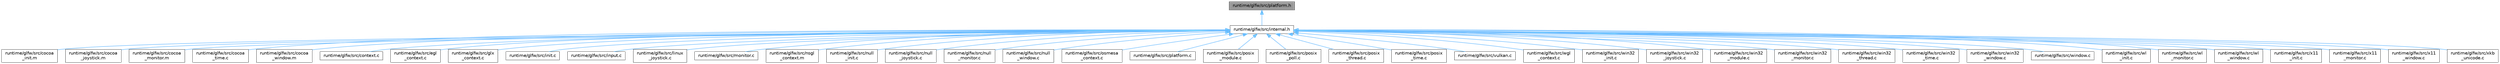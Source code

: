 digraph "runtime/glfw/src/platform.h"
{
 // LATEX_PDF_SIZE
  bgcolor="transparent";
  edge [fontname=Helvetica,fontsize=10,labelfontname=Helvetica,labelfontsize=10];
  node [fontname=Helvetica,fontsize=10,shape=box,height=0.2,width=0.4];
  Node1 [id="Node000001",label="runtime/glfw/src/platform.h",height=0.2,width=0.4,color="gray40", fillcolor="grey60", style="filled", fontcolor="black",tooltip=" "];
  Node1 -> Node2 [id="edge1_Node000001_Node000002",dir="back",color="steelblue1",style="solid",tooltip=" "];
  Node2 [id="Node000002",label="runtime/glfw/src/internal.h",height=0.2,width=0.4,color="grey40", fillcolor="white", style="filled",URL="$glfw_2src_2internal_8h.html",tooltip=" "];
  Node2 -> Node3 [id="edge2_Node000002_Node000003",dir="back",color="steelblue1",style="solid",tooltip=" "];
  Node3 [id="Node000003",label="runtime/glfw/src/cocoa\l_init.m",height=0.2,width=0.4,color="grey40", fillcolor="white", style="filled",URL="$cocoa__init_8m.html",tooltip=" "];
  Node2 -> Node4 [id="edge3_Node000002_Node000004",dir="back",color="steelblue1",style="solid",tooltip=" "];
  Node4 [id="Node000004",label="runtime/glfw/src/cocoa\l_joystick.m",height=0.2,width=0.4,color="grey40", fillcolor="white", style="filled",URL="$cocoa__joystick_8m.html",tooltip=" "];
  Node2 -> Node5 [id="edge4_Node000002_Node000005",dir="back",color="steelblue1",style="solid",tooltip=" "];
  Node5 [id="Node000005",label="runtime/glfw/src/cocoa\l_monitor.m",height=0.2,width=0.4,color="grey40", fillcolor="white", style="filled",URL="$cocoa__monitor_8m.html",tooltip=" "];
  Node2 -> Node6 [id="edge5_Node000002_Node000006",dir="back",color="steelblue1",style="solid",tooltip=" "];
  Node6 [id="Node000006",label="runtime/glfw/src/cocoa\l_time.c",height=0.2,width=0.4,color="grey40", fillcolor="white", style="filled",URL="$cocoa__time_8c.html",tooltip=" "];
  Node2 -> Node7 [id="edge6_Node000002_Node000007",dir="back",color="steelblue1",style="solid",tooltip=" "];
  Node7 [id="Node000007",label="runtime/glfw/src/cocoa\l_window.m",height=0.2,width=0.4,color="grey40", fillcolor="white", style="filled",URL="$cocoa__window_8m.html",tooltip=" "];
  Node2 -> Node8 [id="edge7_Node000002_Node000008",dir="back",color="steelblue1",style="solid",tooltip=" "];
  Node8 [id="Node000008",label="runtime/glfw/src/context.c",height=0.2,width=0.4,color="grey40", fillcolor="white", style="filled",URL="$context_8c.html",tooltip=" "];
  Node2 -> Node9 [id="edge8_Node000002_Node000009",dir="back",color="steelblue1",style="solid",tooltip=" "];
  Node9 [id="Node000009",label="runtime/glfw/src/egl\l_context.c",height=0.2,width=0.4,color="grey40", fillcolor="white", style="filled",URL="$egl__context_8c.html",tooltip=" "];
  Node2 -> Node10 [id="edge9_Node000002_Node000010",dir="back",color="steelblue1",style="solid",tooltip=" "];
  Node10 [id="Node000010",label="runtime/glfw/src/glx\l_context.c",height=0.2,width=0.4,color="grey40", fillcolor="white", style="filled",URL="$glx__context_8c.html",tooltip=" "];
  Node2 -> Node11 [id="edge10_Node000002_Node000011",dir="back",color="steelblue1",style="solid",tooltip=" "];
  Node11 [id="Node000011",label="runtime/glfw/src/init.c",height=0.2,width=0.4,color="grey40", fillcolor="white", style="filled",URL="$glfw_2src_2init_8c.html",tooltip=" "];
  Node2 -> Node12 [id="edge11_Node000002_Node000012",dir="back",color="steelblue1",style="solid",tooltip=" "];
  Node12 [id="Node000012",label="runtime/glfw/src/input.c",height=0.2,width=0.4,color="grey40", fillcolor="white", style="filled",URL="$input_8c.html",tooltip=" "];
  Node2 -> Node13 [id="edge12_Node000002_Node000013",dir="back",color="steelblue1",style="solid",tooltip=" "];
  Node13 [id="Node000013",label="runtime/glfw/src/linux\l_joystick.c",height=0.2,width=0.4,color="grey40", fillcolor="white", style="filled",URL="$linux__joystick_8c.html",tooltip=" "];
  Node2 -> Node14 [id="edge13_Node000002_Node000014",dir="back",color="steelblue1",style="solid",tooltip=" "];
  Node14 [id="Node000014",label="runtime/glfw/src/monitor.c",height=0.2,width=0.4,color="grey40", fillcolor="white", style="filled",URL="$monitor_8c.html",tooltip=" "];
  Node2 -> Node15 [id="edge14_Node000002_Node000015",dir="back",color="steelblue1",style="solid",tooltip=" "];
  Node15 [id="Node000015",label="runtime/glfw/src/nsgl\l_context.m",height=0.2,width=0.4,color="grey40", fillcolor="white", style="filled",URL="$nsgl__context_8m.html",tooltip=" "];
  Node2 -> Node16 [id="edge15_Node000002_Node000016",dir="back",color="steelblue1",style="solid",tooltip=" "];
  Node16 [id="Node000016",label="runtime/glfw/src/null\l_init.c",height=0.2,width=0.4,color="grey40", fillcolor="white", style="filled",URL="$null__init_8c.html",tooltip=" "];
  Node2 -> Node17 [id="edge16_Node000002_Node000017",dir="back",color="steelblue1",style="solid",tooltip=" "];
  Node17 [id="Node000017",label="runtime/glfw/src/null\l_joystick.c",height=0.2,width=0.4,color="grey40", fillcolor="white", style="filled",URL="$null__joystick_8c.html",tooltip=" "];
  Node2 -> Node18 [id="edge17_Node000002_Node000018",dir="back",color="steelblue1",style="solid",tooltip=" "];
  Node18 [id="Node000018",label="runtime/glfw/src/null\l_monitor.c",height=0.2,width=0.4,color="grey40", fillcolor="white", style="filled",URL="$null__monitor_8c.html",tooltip=" "];
  Node2 -> Node19 [id="edge18_Node000002_Node000019",dir="back",color="steelblue1",style="solid",tooltip=" "];
  Node19 [id="Node000019",label="runtime/glfw/src/null\l_window.c",height=0.2,width=0.4,color="grey40", fillcolor="white", style="filled",URL="$null__window_8c.html",tooltip=" "];
  Node2 -> Node20 [id="edge19_Node000002_Node000020",dir="back",color="steelblue1",style="solid",tooltip=" "];
  Node20 [id="Node000020",label="runtime/glfw/src/osmesa\l_context.c",height=0.2,width=0.4,color="grey40", fillcolor="white", style="filled",URL="$osmesa__context_8c.html",tooltip=" "];
  Node2 -> Node21 [id="edge20_Node000002_Node000021",dir="back",color="steelblue1",style="solid",tooltip=" "];
  Node21 [id="Node000021",label="runtime/glfw/src/platform.c",height=0.2,width=0.4,color="grey40", fillcolor="white", style="filled",URL="$platform_8c.html",tooltip=" "];
  Node2 -> Node22 [id="edge21_Node000002_Node000022",dir="back",color="steelblue1",style="solid",tooltip=" "];
  Node22 [id="Node000022",label="runtime/glfw/src/posix\l_module.c",height=0.2,width=0.4,color="grey40", fillcolor="white", style="filled",URL="$posix__module_8c.html",tooltip=" "];
  Node2 -> Node23 [id="edge22_Node000002_Node000023",dir="back",color="steelblue1",style="solid",tooltip=" "];
  Node23 [id="Node000023",label="runtime/glfw/src/posix\l_poll.c",height=0.2,width=0.4,color="grey40", fillcolor="white", style="filled",URL="$posix__poll_8c.html",tooltip=" "];
  Node2 -> Node24 [id="edge23_Node000002_Node000024",dir="back",color="steelblue1",style="solid",tooltip=" "];
  Node24 [id="Node000024",label="runtime/glfw/src/posix\l_thread.c",height=0.2,width=0.4,color="grey40", fillcolor="white", style="filled",URL="$posix__thread_8c.html",tooltip=" "];
  Node2 -> Node25 [id="edge24_Node000002_Node000025",dir="back",color="steelblue1",style="solid",tooltip=" "];
  Node25 [id="Node000025",label="runtime/glfw/src/posix\l_time.c",height=0.2,width=0.4,color="grey40", fillcolor="white", style="filled",URL="$posix__time_8c.html",tooltip=" "];
  Node2 -> Node26 [id="edge25_Node000002_Node000026",dir="back",color="steelblue1",style="solid",tooltip=" "];
  Node26 [id="Node000026",label="runtime/glfw/src/vulkan.c",height=0.2,width=0.4,color="grey40", fillcolor="white", style="filled",URL="$vulkan_8c.html",tooltip=" "];
  Node2 -> Node27 [id="edge26_Node000002_Node000027",dir="back",color="steelblue1",style="solid",tooltip=" "];
  Node27 [id="Node000027",label="runtime/glfw/src/wgl\l_context.c",height=0.2,width=0.4,color="grey40", fillcolor="white", style="filled",URL="$wgl__context_8c.html",tooltip=" "];
  Node2 -> Node28 [id="edge27_Node000002_Node000028",dir="back",color="steelblue1",style="solid",tooltip=" "];
  Node28 [id="Node000028",label="runtime/glfw/src/win32\l_init.c",height=0.2,width=0.4,color="grey40", fillcolor="white", style="filled",URL="$win32__init_8c.html",tooltip=" "];
  Node2 -> Node29 [id="edge28_Node000002_Node000029",dir="back",color="steelblue1",style="solid",tooltip=" "];
  Node29 [id="Node000029",label="runtime/glfw/src/win32\l_joystick.c",height=0.2,width=0.4,color="grey40", fillcolor="white", style="filled",URL="$win32__joystick_8c.html",tooltip=" "];
  Node2 -> Node30 [id="edge29_Node000002_Node000030",dir="back",color="steelblue1",style="solid",tooltip=" "];
  Node30 [id="Node000030",label="runtime/glfw/src/win32\l_module.c",height=0.2,width=0.4,color="grey40", fillcolor="white", style="filled",URL="$win32__module_8c.html",tooltip=" "];
  Node2 -> Node31 [id="edge30_Node000002_Node000031",dir="back",color="steelblue1",style="solid",tooltip=" "];
  Node31 [id="Node000031",label="runtime/glfw/src/win32\l_monitor.c",height=0.2,width=0.4,color="grey40", fillcolor="white", style="filled",URL="$win32__monitor_8c.html",tooltip=" "];
  Node2 -> Node32 [id="edge31_Node000002_Node000032",dir="back",color="steelblue1",style="solid",tooltip=" "];
  Node32 [id="Node000032",label="runtime/glfw/src/win32\l_thread.c",height=0.2,width=0.4,color="grey40", fillcolor="white", style="filled",URL="$win32__thread_8c.html",tooltip=" "];
  Node2 -> Node33 [id="edge32_Node000002_Node000033",dir="back",color="steelblue1",style="solid",tooltip=" "];
  Node33 [id="Node000033",label="runtime/glfw/src/win32\l_time.c",height=0.2,width=0.4,color="grey40", fillcolor="white", style="filled",URL="$win32__time_8c.html",tooltip=" "];
  Node2 -> Node34 [id="edge33_Node000002_Node000034",dir="back",color="steelblue1",style="solid",tooltip=" "];
  Node34 [id="Node000034",label="runtime/glfw/src/win32\l_window.c",height=0.2,width=0.4,color="grey40", fillcolor="white", style="filled",URL="$win32__window_8c.html",tooltip=" "];
  Node2 -> Node35 [id="edge34_Node000002_Node000035",dir="back",color="steelblue1",style="solid",tooltip=" "];
  Node35 [id="Node000035",label="runtime/glfw/src/window.c",height=0.2,width=0.4,color="grey40", fillcolor="white", style="filled",URL="$src_2window_8c.html",tooltip=" "];
  Node2 -> Node36 [id="edge35_Node000002_Node000036",dir="back",color="steelblue1",style="solid",tooltip=" "];
  Node36 [id="Node000036",label="runtime/glfw/src/wl\l_init.c",height=0.2,width=0.4,color="grey40", fillcolor="white", style="filled",URL="$wl__init_8c.html",tooltip=" "];
  Node2 -> Node37 [id="edge36_Node000002_Node000037",dir="back",color="steelblue1",style="solid",tooltip=" "];
  Node37 [id="Node000037",label="runtime/glfw/src/wl\l_monitor.c",height=0.2,width=0.4,color="grey40", fillcolor="white", style="filled",URL="$wl__monitor_8c.html",tooltip=" "];
  Node2 -> Node38 [id="edge37_Node000002_Node000038",dir="back",color="steelblue1",style="solid",tooltip=" "];
  Node38 [id="Node000038",label="runtime/glfw/src/wl\l_window.c",height=0.2,width=0.4,color="grey40", fillcolor="white", style="filled",URL="$wl__window_8c.html",tooltip=" "];
  Node2 -> Node39 [id="edge38_Node000002_Node000039",dir="back",color="steelblue1",style="solid",tooltip=" "];
  Node39 [id="Node000039",label="runtime/glfw/src/x11\l_init.c",height=0.2,width=0.4,color="grey40", fillcolor="white", style="filled",URL="$x11__init_8c.html",tooltip=" "];
  Node2 -> Node40 [id="edge39_Node000002_Node000040",dir="back",color="steelblue1",style="solid",tooltip=" "];
  Node40 [id="Node000040",label="runtime/glfw/src/x11\l_monitor.c",height=0.2,width=0.4,color="grey40", fillcolor="white", style="filled",URL="$x11__monitor_8c.html",tooltip=" "];
  Node2 -> Node41 [id="edge40_Node000002_Node000041",dir="back",color="steelblue1",style="solid",tooltip=" "];
  Node41 [id="Node000041",label="runtime/glfw/src/x11\l_window.c",height=0.2,width=0.4,color="grey40", fillcolor="white", style="filled",URL="$x11__window_8c.html",tooltip=" "];
  Node2 -> Node42 [id="edge41_Node000002_Node000042",dir="back",color="steelblue1",style="solid",tooltip=" "];
  Node42 [id="Node000042",label="runtime/glfw/src/xkb\l_unicode.c",height=0.2,width=0.4,color="grey40", fillcolor="white", style="filled",URL="$xkb__unicode_8c.html",tooltip=" "];
}
